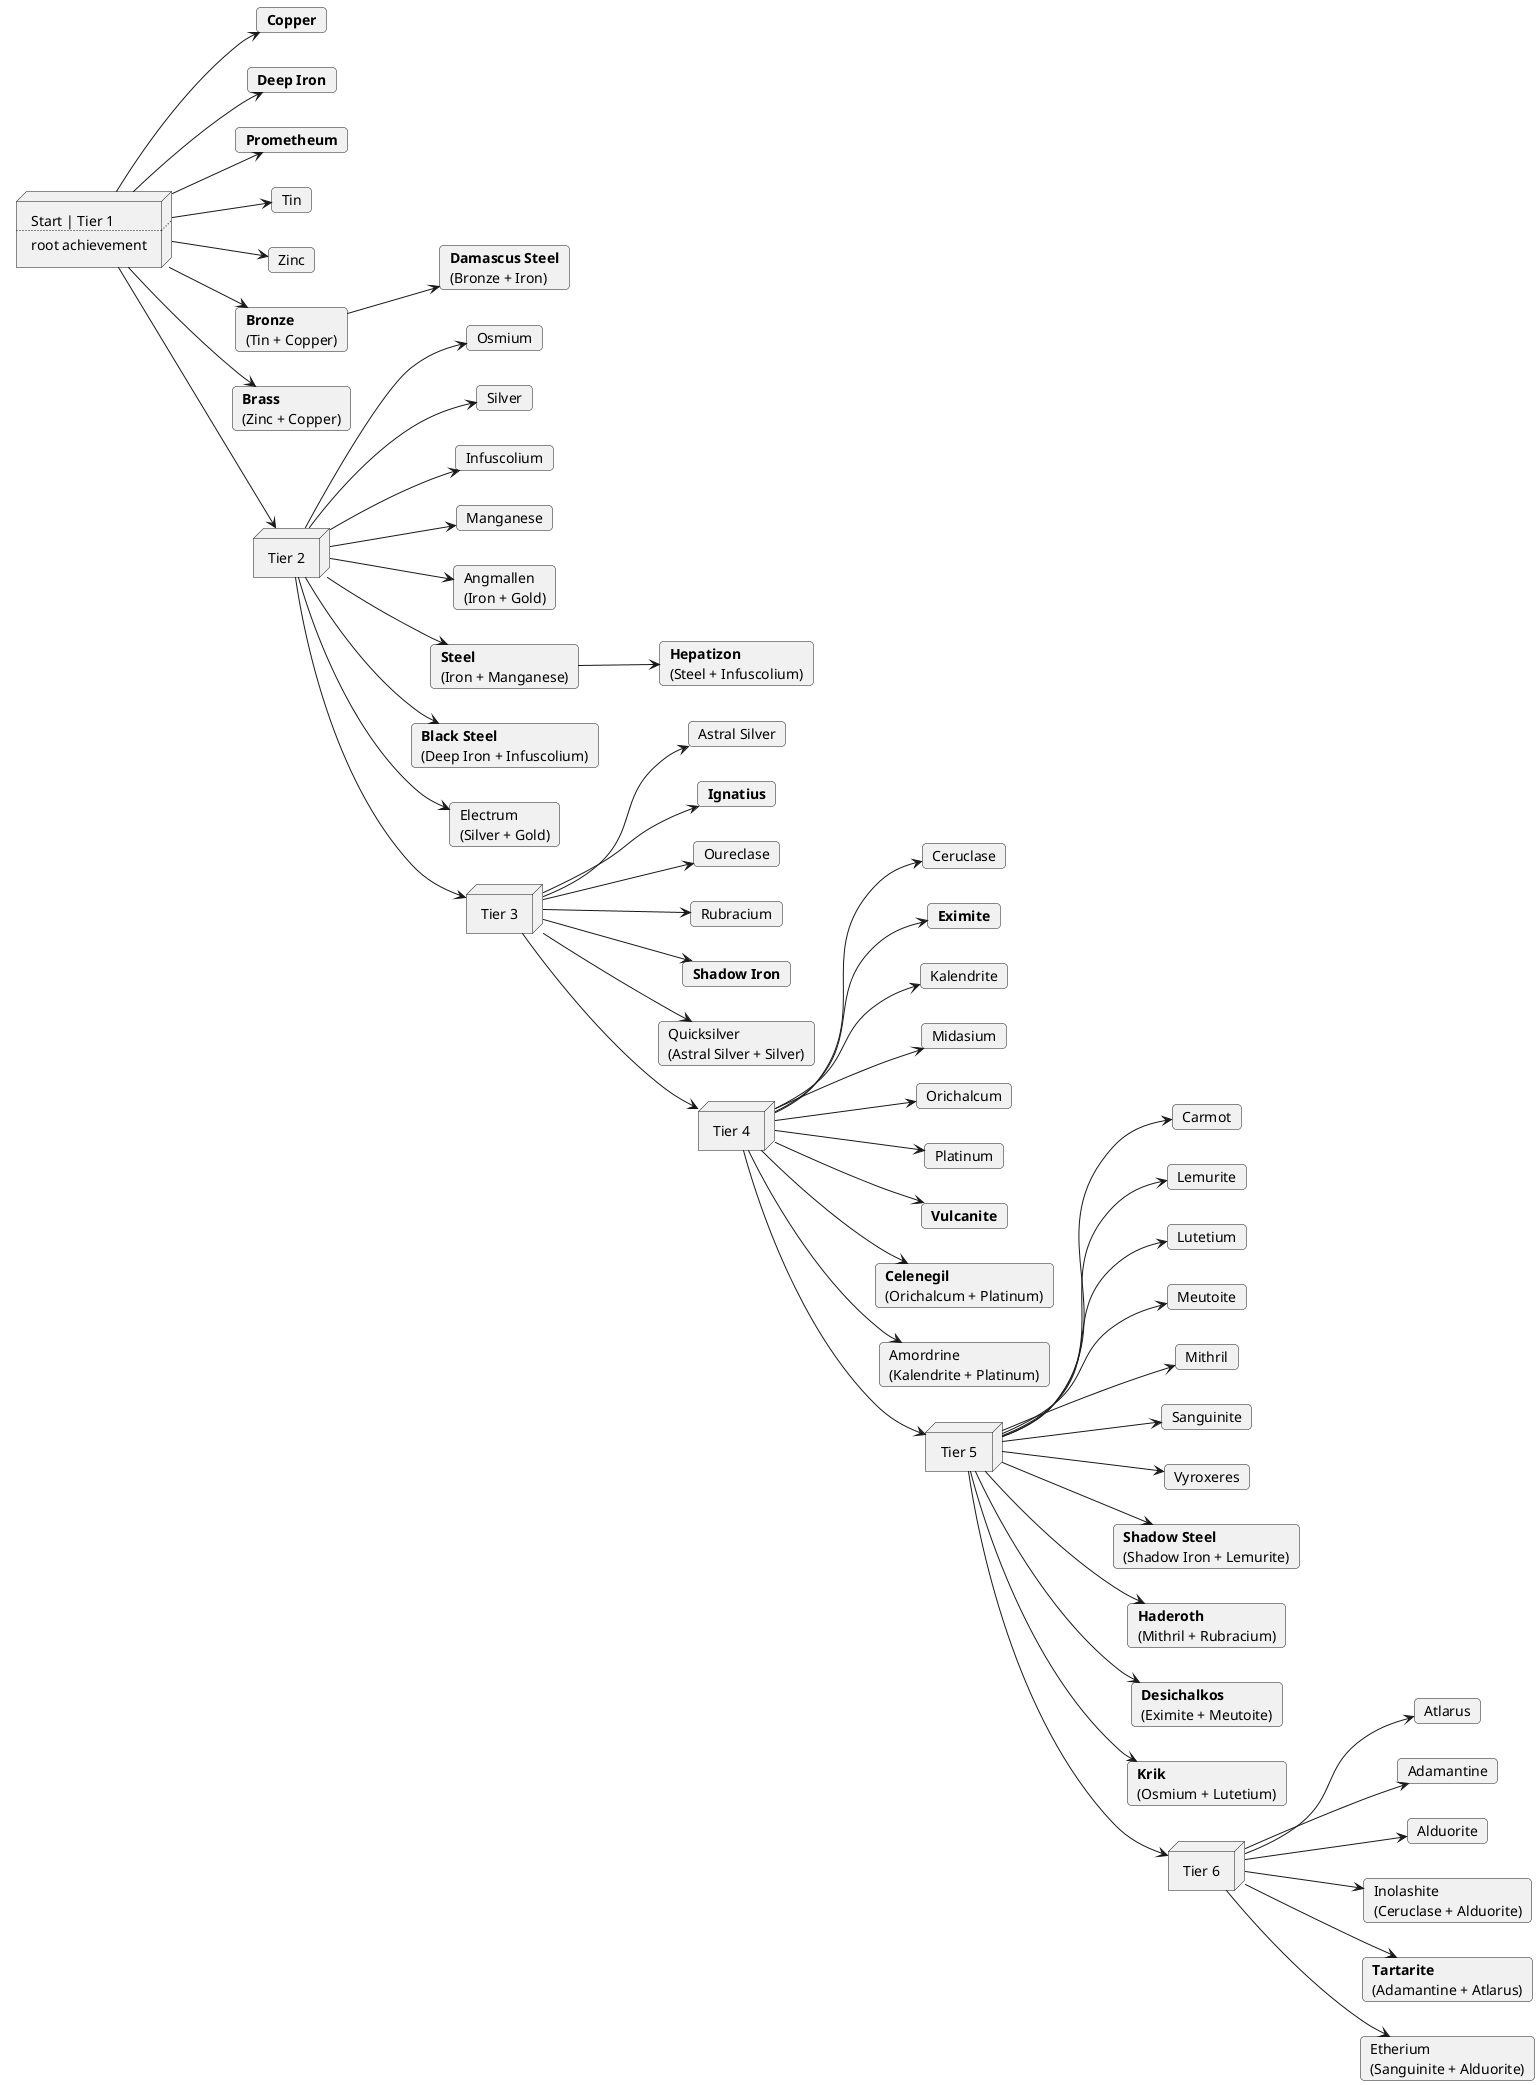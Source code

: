 @startuml
left to right direction
skinparam card {
    roundCorner 8
}

'Cards ---
'Primitive MEtals
card Atlarus
card Adamantine
card "**Copper**" as Copper
card "**Deep Iron**" as DeepIron
card "**Prometheum**" as Prometheum
card Osmium
card Silver
card Infuscolium
card Manganese
card "Astral Silver" as AstralSilver
card "**Ignatius**" as Ignatius
card Oureclase
card Rubracium
card "**Shadow Iron**" as ShadowIron
card Ceruclase
card "**Eximite**" as Eximite
card Kalendrite
card Midasium
card Orichalcum
card Platinum
card "**Vulcanite**" as Vulcanite
card Alduorite
card Carmot
card Lemurite
card Lutetium
card Meutoite
card Mithril
card Sanguinite
card Vyroxeres
card Tin
card Zinc


'Alloys
card "Angmallen\n(Iron + Gold)" as Angmallen
card "**Steel**\n(Iron + Manganese)" as Steel
card "**Black Steel**\n(Deep Iron + Infuscolium)" as BlackSteel
card "Electrum\n(Silver + Gold)" as Electrum
card "**Hepatizon**\n(Steel + Infuscolium)" as Hepatizon
card "**Bronze**\n(Tin + Copper)" as Bronze
card "**Brass**\n(Zinc + Copper)" as Brass
card "**Damascus Steel**\n(Bronze + Iron)" as DamascusSteel
card "Quicksilver\n(Astral Silver + Silver)" as Quicksilver
card "**Celenegil**\n(Orichalcum + Platinum)" as Celenegil
card "Amordrine\n(Kalendrite + Platinum)" as Amordrine
card "**Shadow Steel**\n(Shadow Iron + Lemurite)" as ShadowSteel
card "Inolashite\n(Ceruclase + Alduorite)" as Inolashite
card "**Haderoth**\n(Mithril + Rubracium)" as Haderoth
card "**Desichalkos**\n(Eximite + Meutoite)" as Desichalkos
card "**Krik**\n(Osmium + Lutetium)" as Krik
card "**Tartarite**\n(Adamantine + Atlarus)" as Tartarite
card "Etherium\n(Sanguinite + Alduorite)" as Etherium


'Tiers
node root [
    Start | Tier 1
    ....
    root achievement
]
node tier2 [
    Tier 2
]
node tier3 [
    Tier 3
]
node tier4 [
    Tier 4
]
node tier5 [
    Tier 5
]
node tier6 [
    Tier 6
]


'Tier 1 achievements [Parent is root]
root-->Copper
root-->DeepIron
root-->Prometheum
root-->Tin
root-->Zinc
root-->Bronze
root-->Brass
Bronze-->DamascusSteel
root-->tier2

'Tier 2 achievements
tier2-->Angmallen
tier2-->Osmium
tier2-->Silver
tier2-->Infuscolium
tier2-->Manganese
tier2-->Steel
tier2-->BlackSteel
tier2-->Electrum
Steel-->Hepatizon
tier2-->tier3

'Tier 3 Achievements
tier3-->AstralSilver
tier3-->Ignatius
tier3-->Oureclase
tier3-->Rubracium
tier3-->ShadowIron
tier3-->Quicksilver
tier3-->tier4

'Tier 4 Achievements
tier4-->Ceruclase
tier4-->Eximite
tier4-->Kalendrite
tier4-->Midasium
tier4-->Orichalcum
tier4-->Platinum
tier4-->Vulcanite
tier4-->Celenegil
tier4-->Amordrine
tier4-->tier5

'Tier 5 Achievemets
tier5-->Carmot
tier5-->Lemurite
tier5-->Lutetium
tier5-->Meutoite
tier5-->Mithril
tier5-->Sanguinite
tier5-->Vyroxeres
tier5-->ShadowSteel
tier5-->Haderoth
tier5-->Desichalkos
tier5-->Krik
tier5-->tier6

'Tier 6 Achievements
tier6-->Alduorite
tier6-->Atlarus
tier6-->Adamantine
tier6-->Tartarite
tier6-->Etherium
tier6-->Inolashite

@enduml


